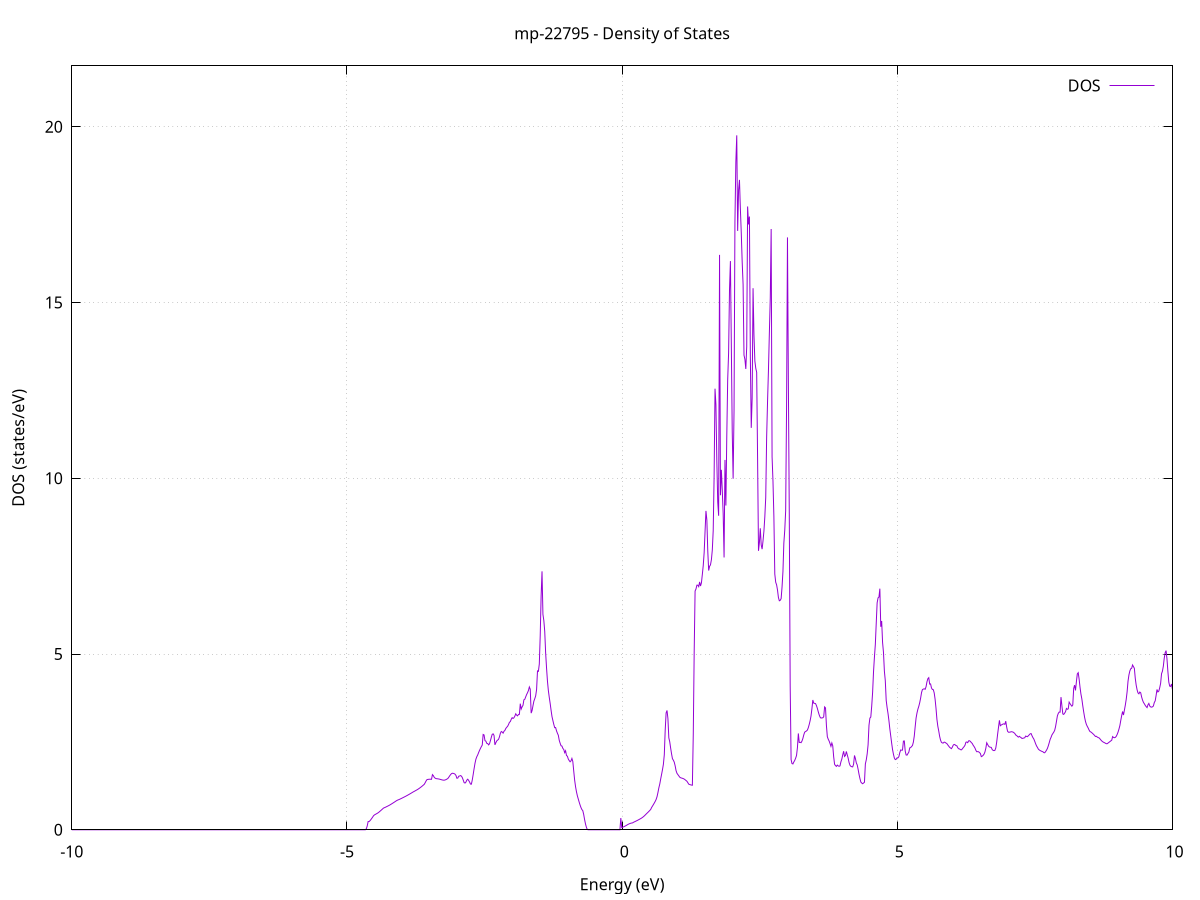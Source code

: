 set title 'mp-22795 - Density of States'
set xlabel 'Energy (eV)'
set ylabel 'DOS (states/eV)'
set grid
set xrange [-10:10]
set yrange [0:21.735]
set xzeroaxis lt -1
set terminal png size 800,600
set output 'mp-22795_dos_gnuplot.png'
plot '-' using 1:2 with lines title 'DOS'
-12.152900 0.000000
-12.136400 0.000000
-12.120000 0.000000
-12.103500 0.000000
-12.087100 0.000000
-12.070600 0.000000
-12.054200 0.000000
-12.037700 0.000000
-12.021200 0.000000
-12.004800 0.000000
-11.988300 0.000000
-11.971900 0.000000
-11.955400 0.000000
-11.939000 0.000000
-11.922500 0.000000
-11.906000 0.000000
-11.889600 0.000000
-11.873100 0.000000
-11.856700 0.000000
-11.840200 0.000000
-11.823800 0.000000
-11.807300 0.000000
-11.790800 0.000000
-11.774400 0.000000
-11.757900 0.000000
-11.741500 0.000000
-11.725000 0.000000
-11.708600 0.000000
-11.692100 0.000000
-11.675600 0.000000
-11.659200 0.000000
-11.642700 0.000000
-11.626300 0.000000
-11.609800 0.000000
-11.593400 0.000000
-11.576900 0.000000
-11.560400 0.000000
-11.544000 0.000000
-11.527500 0.000000
-11.511100 0.000000
-11.494600 0.000000
-11.478200 0.000000
-11.461700 0.000000
-11.445200 0.000000
-11.428800 0.000000
-11.412300 0.000000
-11.395900 0.000000
-11.379400 0.000000
-11.363000 0.000000
-11.346500 0.000000
-11.330000 0.000000
-11.313600 0.000000
-11.297100 0.000000
-11.280700 0.000000
-11.264200 0.000000
-11.247800 0.000000
-11.231300 0.000000
-11.214800 0.000000
-11.198400 0.000000
-11.181900 0.000000
-11.165500 0.000000
-11.149000 0.000000
-11.132600 0.000000
-11.116100 0.000000
-11.099600 0.000000
-11.083200 0.000000
-11.066700 0.000000
-11.050300 0.000000
-11.033800 0.000000
-11.017400 0.000000
-11.000900 0.000000
-10.984400 0.000000
-10.968000 0.000000
-10.951500 0.000000
-10.935100 0.000000
-10.918600 0.000000
-10.902200 0.000000
-10.885700 0.000000
-10.869200 0.000000
-10.852800 0.000000
-10.836300 0.000000
-10.819900 0.000000
-10.803400 0.000000
-10.787000 0.000000
-10.770500 0.000000
-10.754000 0.000000
-10.737600 0.000000
-10.721100 0.000000
-10.704700 0.000000
-10.688200 0.000000
-10.671800 0.000000
-10.655300 4.587400
-10.638800 142.014700
-10.622400 68.392100
-10.605900 81.310200
-10.589500 89.164300
-10.573000 111.615700
-10.556600 194.559700
-10.540100 219.774700
-10.523600 210.551400
-10.507200 83.445200
-10.490700 76.568800
-10.474300 96.991600
-10.457800 104.175400
-10.441400 204.302500
-10.424900 168.347600
-10.408500 193.895300
-10.392000 207.116100
-10.375500 0.000000
-10.359100 0.000000
-10.342600 0.000000
-10.326200 0.000000
-10.309700 0.000000
-10.293300 0.000000
-10.276800 0.000000
-10.260300 0.000000
-10.243900 0.000000
-10.227400 0.000000
-10.211000 0.000000
-10.194500 0.000000
-10.178100 0.000000
-10.161600 0.000000
-10.145100 0.000000
-10.128700 0.000000
-10.112200 0.000000
-10.095800 0.000000
-10.079300 0.000000
-10.062900 0.000000
-10.046400 0.000000
-10.029900 0.000000
-10.013500 0.000000
-9.997000 0.000000
-9.980600 0.000000
-9.964100 0.000000
-9.947700 0.000000
-9.931200 0.000000
-9.914700 0.000000
-9.898300 0.000000
-9.881800 0.000000
-9.865400 0.000000
-9.848900 0.000000
-9.832500 0.000000
-9.816000 0.000000
-9.799500 0.000000
-9.783100 0.000000
-9.766600 0.000000
-9.750200 0.000000
-9.733700 0.000000
-9.717300 0.000000
-9.700800 0.000000
-9.684300 0.000000
-9.667900 0.000000
-9.651400 0.000000
-9.635000 0.000000
-9.618500 0.000000
-9.602100 0.000000
-9.585600 0.000000
-9.569100 0.000000
-9.552700 0.000000
-9.536200 0.000000
-9.519800 0.000000
-9.503300 0.000000
-9.486900 0.000000
-9.470400 0.000000
-9.453900 0.000000
-9.437500 0.000000
-9.421000 0.000000
-9.404600 0.000000
-9.388100 0.000000
-9.371700 0.000000
-9.355200 0.000000
-9.338700 0.000000
-9.322300 0.000000
-9.305800 0.000000
-9.289400 0.000000
-9.272900 0.000000
-9.256500 0.000000
-9.240000 0.000000
-9.223500 0.000000
-9.207100 0.000000
-9.190600 0.000000
-9.174200 0.000000
-9.157700 0.000000
-9.141300 0.000000
-9.124800 0.000000
-9.108300 0.000000
-9.091900 0.000000
-9.075400 0.000000
-9.059000 0.000000
-9.042500 0.000000
-9.026100 0.000000
-9.009600 0.000000
-8.993100 0.000000
-8.976700 0.000000
-8.960200 0.000000
-8.943800 0.000000
-8.927300 0.000000
-8.910900 0.000000
-8.894400 0.000000
-8.877900 0.000000
-8.861500 0.000000
-8.845000 0.000000
-8.828600 0.000000
-8.812100 0.000000
-8.795700 0.000000
-8.779200 0.000000
-8.762700 0.000000
-8.746300 0.000000
-8.729800 0.000000
-8.713400 0.000000
-8.696900 0.000000
-8.680500 0.000000
-8.664000 0.000000
-8.647500 0.000000
-8.631100 0.000000
-8.614600 0.000000
-8.598200 0.000000
-8.581700 0.000000
-8.565300 0.000000
-8.548800 0.000000
-8.532300 0.000000
-8.515900 0.000000
-8.499400 0.000000
-8.483000 0.000000
-8.466500 0.000000
-8.450100 0.000000
-8.433600 0.000000
-8.417100 0.000000
-8.400700 0.000000
-8.384200 0.000000
-8.367800 0.000000
-8.351300 0.000000
-8.334900 0.000000
-8.318400 0.000000
-8.301900 0.000000
-8.285500 0.000000
-8.269000 0.000000
-8.252600 0.000000
-8.236100 0.000000
-8.219700 0.000000
-8.203200 0.000000
-8.186700 0.000000
-8.170300 0.000000
-8.153800 0.000000
-8.137400 0.000000
-8.120900 0.000000
-8.104500 0.000000
-8.088000 0.000000
-8.071500 0.000000
-8.055100 0.000000
-8.038600 0.000000
-8.022200 0.000000
-8.005700 0.000000
-7.989300 0.000000
-7.972800 0.000000
-7.956300 0.000000
-7.939900 0.000000
-7.923400 0.000000
-7.907000 0.000000
-7.890500 0.000000
-7.874100 0.000000
-7.857600 0.000000
-7.841200 0.000000
-7.824700 0.000000
-7.808200 0.000000
-7.791800 0.000000
-7.775300 0.000000
-7.758900 0.000000
-7.742400 0.000000
-7.726000 0.000000
-7.709500 0.000000
-7.693000 0.000000
-7.676600 0.000000
-7.660100 0.000000
-7.643700 0.000000
-7.627200 0.000000
-7.610800 0.000000
-7.594300 0.000000
-7.577800 0.000000
-7.561400 0.000000
-7.544900 0.000000
-7.528500 0.000000
-7.512000 0.000000
-7.495600 0.000000
-7.479100 0.000000
-7.462600 0.000000
-7.446200 0.000000
-7.429700 0.000000
-7.413300 0.000000
-7.396800 0.000000
-7.380400 0.000000
-7.363900 0.000000
-7.347400 0.000000
-7.331000 0.000000
-7.314500 0.000000
-7.298100 0.000000
-7.281600 0.000000
-7.265200 0.000000
-7.248700 0.000000
-7.232200 0.000000
-7.215800 0.000000
-7.199300 0.000000
-7.182900 0.000000
-7.166400 0.000000
-7.150000 0.000000
-7.133500 0.000000
-7.117000 0.000000
-7.100600 0.000000
-7.084100 0.000000
-7.067700 0.000000
-7.051200 0.000000
-7.034800 0.000000
-7.018300 0.000000
-7.001800 0.000000
-6.985400 0.000000
-6.968900 0.000000
-6.952500 0.000000
-6.936000 0.000000
-6.919600 0.000000
-6.903100 0.000000
-6.886600 0.000000
-6.870200 0.000000
-6.853700 0.000000
-6.837300 0.000000
-6.820800 0.000000
-6.804400 0.000000
-6.787900 0.000000
-6.771400 0.000000
-6.755000 0.000000
-6.738500 0.000000
-6.722100 0.000000
-6.705600 0.000000
-6.689200 0.000000
-6.672700 0.000000
-6.656200 0.000000
-6.639800 0.000000
-6.623300 0.000000
-6.606900 0.000000
-6.590400 0.000000
-6.574000 0.000000
-6.557500 0.000000
-6.541000 0.000000
-6.524600 0.000000
-6.508100 0.000000
-6.491700 0.000000
-6.475200 0.000000
-6.458800 0.000000
-6.442300 0.000000
-6.425800 0.000000
-6.409400 0.000000
-6.392900 0.000000
-6.376500 0.000000
-6.360000 0.000000
-6.343600 0.000000
-6.327100 0.000000
-6.310600 0.000000
-6.294200 0.000000
-6.277700 0.000000
-6.261300 0.000000
-6.244800 0.000000
-6.228400 0.000000
-6.211900 0.000000
-6.195400 0.000000
-6.179000 0.000000
-6.162500 0.000000
-6.146100 0.000000
-6.129600 0.000000
-6.113200 0.000000
-6.096700 0.000000
-6.080200 0.000000
-6.063800 0.000000
-6.047300 0.000000
-6.030900 0.000000
-6.014400 0.000000
-5.998000 0.000000
-5.981500 0.000000
-5.965000 0.000000
-5.948600 0.000000
-5.932100 0.000000
-5.915700 0.000000
-5.899200 0.000000
-5.882800 0.000000
-5.866300 0.000000
-5.849800 0.000000
-5.833400 0.000000
-5.816900 0.000000
-5.800500 0.000000
-5.784000 0.000000
-5.767600 0.000000
-5.751100 0.000000
-5.734600 0.000000
-5.718200 0.000000
-5.701700 0.000000
-5.685300 0.000000
-5.668800 0.000000
-5.652400 0.000000
-5.635900 0.000000
-5.619400 0.000000
-5.603000 0.000000
-5.586500 0.000000
-5.570100 0.000000
-5.553600 0.000000
-5.537200 0.000000
-5.520700 0.000000
-5.504200 0.000000
-5.487800 0.000000
-5.471300 0.000000
-5.454900 0.000000
-5.438400 0.000000
-5.422000 0.000000
-5.405500 0.000000
-5.389000 0.000000
-5.372600 0.000000
-5.356100 0.000000
-5.339700 0.000000
-5.323200 0.000000
-5.306800 0.000000
-5.290300 0.000000
-5.273800 0.000000
-5.257400 0.000000
-5.240900 0.000000
-5.224500 0.000000
-5.208000 0.000000
-5.191600 0.000000
-5.175100 0.000000
-5.158700 0.000000
-5.142200 0.000000
-5.125700 0.000000
-5.109300 0.000000
-5.092800 0.000000
-5.076400 0.000000
-5.059900 0.000000
-5.043500 0.000000
-5.027000 0.000000
-5.010500 0.000000
-4.994100 0.000000
-4.977600 0.000000
-4.961200 0.000000
-4.944700 0.000000
-4.928300 0.000000
-4.911800 0.000000
-4.895300 0.000000
-4.878900 0.000000
-4.862400 0.000000
-4.846000 0.000000
-4.829500 0.000000
-4.813100 0.000000
-4.796600 0.000000
-4.780100 0.000000
-4.763700 0.000000
-4.747200 0.000000
-4.730800 0.000000
-4.714300 0.000000
-4.697900 0.000000
-4.681400 0.000000
-4.664900 0.000100
-4.648500 0.028400
-4.632000 0.108300
-4.615600 0.233100
-4.599100 0.233100
-4.582700 0.256600
-4.566200 0.288300
-4.549700 0.323500
-4.533300 0.360700
-4.516800 0.400000
-4.500400 0.422800
-4.483900 0.438100
-4.467500 0.452200
-4.451000 0.467200
-4.434500 0.483300
-4.418100 0.502600
-4.401600 0.524900
-4.385200 0.547600
-4.368700 0.570700
-4.352300 0.594000
-4.335800 0.617700
-4.319300 0.628400
-4.302900 0.639900
-4.286400 0.652500
-4.270000 0.665300
-4.253500 0.678300
-4.237100 0.691800
-4.220600 0.706000
-4.204100 0.721700
-4.187700 0.737800
-4.171200 0.754100
-4.154800 0.770500
-4.138300 0.787200
-4.121900 0.804400
-4.105400 0.821700
-4.088900 0.837100
-4.072500 0.849100
-4.056000 0.858600
-4.039600 0.870200
-4.023100 0.882600
-4.006700 0.895300
-3.990200 0.908200
-3.973700 0.921200
-3.957300 0.934200
-3.940800 0.947300
-3.924400 0.961000
-3.907900 0.975000
-3.891500 0.989300
-3.875000 1.004000
-3.858500 1.018900
-3.842100 1.034100
-3.825600 1.049400
-3.809200 1.065000
-3.792700 1.080500
-3.776300 1.094100
-3.759800 1.108400
-3.743300 1.123300
-3.726900 1.137400
-3.710400 1.153200
-3.694000 1.170700
-3.677500 1.188900
-3.661100 1.208200
-3.644600 1.228500
-3.628100 1.249900
-3.611700 1.271900
-3.595200 1.294200
-3.578800 1.339500
-3.562300 1.389700
-3.545900 1.427300
-3.529400 1.433200
-3.512900 1.436900
-3.496500 1.438700
-3.480000 1.438600
-3.463600 1.436600
-3.447100 1.568700
-3.430700 1.540600
-3.414200 1.492200
-3.397700 1.468900
-3.381300 1.455900
-3.364800 1.452300
-3.348400 1.449300
-3.331900 1.444700
-3.315500 1.438700
-3.299000 1.431300
-3.282500 1.423400
-3.266100 1.416900
-3.249600 1.411900
-3.233200 1.411100
-3.216700 1.417500
-3.200300 1.427800
-3.183800 1.442500
-3.167300 1.458500
-3.150900 1.492700
-3.134400 1.532600
-3.118000 1.567400
-3.101500 1.596100
-3.085100 1.608400
-3.068600 1.605000
-3.052100 1.596700
-3.035700 1.580900
-3.019200 1.544300
-3.002800 1.466800
-2.986300 1.471400
-2.969900 1.523500
-2.953400 1.529600
-2.936900 1.542100
-2.920500 1.527000
-2.904000 1.484100
-2.887600 1.414300
-2.871100 1.341500
-2.854700 1.329500
-2.838200 1.357900
-2.821700 1.414000
-2.805300 1.439100
-2.788800 1.403600
-2.772400 1.359100
-2.755900 1.301400
-2.739500 1.297500
-2.723000 1.418100
-2.706500 1.574800
-2.690100 1.737800
-2.673600 1.891600
-2.657200 2.009300
-2.640700 2.079000
-2.624300 2.130600
-2.607800 2.197400
-2.591400 2.258700
-2.574900 2.314600
-2.558400 2.365300
-2.542000 2.410700
-2.525500 2.712500
-2.509100 2.698700
-2.492600 2.536200
-2.476200 2.521900
-2.459700 2.458800
-2.443200 2.454500
-2.426800 2.415300
-2.410300 2.444900
-2.393900 2.533700
-2.377400 2.629600
-2.361000 2.715400
-2.344500 2.729700
-2.328000 2.686200
-2.311600 2.416200
-2.295100 2.476200
-2.278700 2.528100
-2.262200 2.551600
-2.245800 2.573300
-2.229300 2.644700
-2.212800 2.744300
-2.196400 2.796100
-2.179900 2.781700
-2.163500 2.749800
-2.147000 2.802900
-2.130600 2.827400
-2.114100 2.882300
-2.097600 2.916000
-2.081200 2.943700
-2.064700 2.993500
-2.048300 3.056900
-2.031800 3.078500
-2.015400 3.142300
-1.998900 3.189400
-1.982400 3.168000
-1.966000 3.186900
-1.949500 3.234300
-1.933100 3.300000
-1.916600 3.260800
-1.900200 3.241700
-1.883700 3.281900
-1.867200 3.283600
-1.850800 3.587900
-1.834300 3.435800
-1.817900 3.497800
-1.801400 3.542100
-1.785000 3.698200
-1.768500 3.714400
-1.752000 3.783200
-1.735600 3.847900
-1.719100 3.900000
-1.702700 3.962800
-1.686200 4.063300
-1.669800 4.000100
-1.653300 3.318900
-1.636800 3.390600
-1.620400 3.527800
-1.603900 3.659500
-1.587500 3.729600
-1.571000 3.811500
-1.554600 3.991600
-1.538100 4.519900
-1.521600 4.507800
-1.505200 4.717100
-1.488700 5.514300
-1.472300 6.642300
-1.455800 7.353800
-1.439400 6.130900
-1.422900 5.951900
-1.406400 5.639300
-1.390000 5.029800
-1.373500 4.600200
-1.357100 4.229000
-1.340600 3.960700
-1.324200 3.767700
-1.307700 3.592500
-1.291200 3.400300
-1.274800 3.221900
-1.258300 3.107300
-1.241900 2.998400
-1.225400 2.905600
-1.209000 2.909100
-1.192500 2.814700
-1.176000 2.746500
-1.159600 2.688500
-1.143100 2.546600
-1.126700 2.462100
-1.110200 2.391200
-1.093800 2.381600
-1.077300 2.315600
-1.060800 2.284100
-1.044400 2.194600
-1.027900 2.247700
-1.011500 2.113200
-0.995000 2.093000
-0.978600 2.012900
-0.962100 1.969300
-0.945600 1.934300
-0.929200 1.961700
-0.912700 2.029500
-0.896300 1.942100
-0.879800 1.674300
-0.863400 1.417200
-0.846900 1.229200
-0.830400 1.084300
-0.814000 0.968600
-0.797500 0.877900
-0.781100 0.787800
-0.764600 0.704900
-0.748200 0.632800
-0.731700 0.576000
-0.715200 0.544300
-0.698800 0.436300
-0.682300 0.290300
-0.665900 0.165300
-0.649400 0.070300
-0.633000 0.006600
-0.616500 0.000000
-0.600000 0.000000
-0.583600 0.000000
-0.567100 0.000000
-0.550700 0.000000
-0.534200 0.000000
-0.517800 0.000000
-0.501300 0.000000
-0.484800 0.000000
-0.468400 0.000000
-0.451900 0.000000
-0.435500 0.000000
-0.419000 0.000000
-0.402600 0.000000
-0.386100 0.000000
-0.369600 0.000000
-0.353200 0.000000
-0.336700 0.000000
-0.320300 0.000000
-0.303800 0.000000
-0.287400 0.000000
-0.270900 0.000000
-0.254400 0.000000
-0.238000 0.000000
-0.221500 0.000000
-0.205100 0.000000
-0.188600 0.000000
-0.172200 0.000000
-0.155700 0.000000
-0.139200 0.000000
-0.122800 0.000000
-0.106300 0.000000
-0.089900 0.000000
-0.073400 0.000000
-0.057000 0.000000
-0.040500 0.000000
-0.024000 0.333200
-0.007600 0.061300
0.008900 0.071400
0.025300 0.082700
0.041800 0.095000
0.058200 0.108400
0.074700 0.122900
0.091100 0.138500
0.107600 0.153700
0.124100 0.166600
0.140500 0.177400
0.157000 0.185900
0.173400 0.192100
0.189900 0.196200
0.206300 0.213300
0.222800 0.225200
0.239300 0.237500
0.255700 0.250200
0.272200 0.263200
0.288600 0.276600
0.305100 0.290300
0.321500 0.304400
0.338000 0.318800
0.354500 0.334800
0.370900 0.352800
0.387400 0.373400
0.403800 0.396000
0.420300 0.421700
0.436700 0.448000
0.453200 0.473300
0.469700 0.498100
0.486100 0.524000
0.502600 0.550900
0.519000 0.578700
0.535500 0.634100
0.551900 0.675500
0.568400 0.718400
0.584900 0.762900
0.601300 0.809300
0.617800 0.864700
0.634200 0.943300
0.650700 1.061700
0.667100 1.194100
0.683600 1.301200
0.700100 1.443500
0.716500 1.574900
0.733000 1.710400
0.749400 1.862400
0.765900 2.135000
0.782300 2.830700
0.798800 3.324100
0.815300 3.395200
0.831700 3.166700
0.848200 2.614100
0.864600 2.505500
0.881100 2.325800
0.897500 2.163600
0.914000 2.022000
0.930500 1.979100
0.946900 1.923700
0.963400 1.817500
0.979800 1.680900
0.996300 1.606600
1.012700 1.570500
1.029200 1.535100
1.045700 1.498100
1.062100 1.480600
1.078600 1.472400
1.095000 1.464300
1.111500 1.455400
1.127900 1.441800
1.144400 1.422900
1.160900 1.401300
1.177300 1.380000
1.193800 1.339400
1.210200 1.297600
1.226700 1.287800
1.243100 1.279400
1.259600 1.271900
1.276100 1.267400
1.292500 2.721400
1.309000 5.054900
1.325400 6.792400
1.341900 6.852600
1.358300 6.959700
1.374800 6.959900
1.391300 6.918000
1.407700 7.052500
1.424200 6.935500
1.440600 7.026200
1.457100 7.265200
1.473500 7.515600
1.490000 7.881000
1.506500 8.488600
1.522900 9.073300
1.539400 8.810200
1.555800 7.932600
1.572300 7.376200
1.588700 7.494500
1.605200 7.538200
1.621700 7.682500
1.638100 7.956900
1.654600 8.507700
1.671000 10.044300
1.687500 12.550700
1.703900 12.092800
1.720400 10.491800
1.736900 9.325200
1.753300 8.934700
1.769800 16.357300
1.786200 9.518600
1.802700 10.241600
1.819100 9.678200
1.835600 9.002900
1.852100 7.748900
1.868500 10.523000
1.885000 9.225500
1.901400 11.208200
1.917900 12.812500
1.934300 13.564900
1.950800 15.360800
1.967300 16.181000
1.983700 13.822600
2.000200 11.339300
2.016600 9.989000
2.033100 11.923600
2.049500 17.290700
2.066000 18.997700
2.082500 19.759300
2.098900 17.039200
2.115400 18.204600
2.131800 18.490500
2.148300 17.665500
2.164700 16.977900
2.181200 16.155200
2.197700 15.515200
2.214100 13.505300
2.230600 13.384300
2.247000 13.111400
2.263500 13.745300
2.279900 17.734200
2.296400 17.223400
2.312900 17.447500
2.329300 13.466000
2.345800 11.435200
2.362200 12.279100
2.378700 15.409500
2.395100 14.084000
2.411600 13.336700
2.428100 13.131600
2.444500 13.014800
2.461000 10.573100
2.477400 7.937000
2.493900 8.172400
2.510300 8.577300
2.526800 8.105000
2.543300 7.984500
2.559700 8.221300
2.576200 8.499300
2.592600 8.906800
2.609100 9.456600
2.625500 11.171400
2.642000 12.184000
2.658500 13.078400
2.674900 14.126600
2.691400 15.123700
2.707800 17.093700
2.724300 10.613400
2.740700 9.915800
2.757200 8.904500
2.773600 7.276700
2.790100 7.043800
2.806600 6.968600
2.823000 6.821300
2.839500 6.609000
2.855900 6.515700
2.872400 6.528200
2.888800 6.577600
2.905300 6.904400
2.921800 7.346200
2.938200 8.156900
2.954700 8.523500
2.971100 9.074000
2.987600 12.023400
3.004000 16.855400
3.020500 12.697600
3.037000 8.968400
3.053400 4.098500
3.069900 1.997900
3.086300 1.884000
3.102800 1.872700
3.119200 1.928000
3.135700 1.973300
3.152200 2.036000
3.168600 2.114200
3.185100 2.341100
3.201500 2.740500
3.218000 2.483300
3.234400 2.489100
3.250900 2.477900
3.267400 2.523500
3.283800 2.597300
3.300300 2.699100
3.316700 2.777200
3.333200 2.795500
3.349600 2.811500
3.366100 2.837500
3.382600 2.904500
3.399000 2.995500
3.415500 3.102200
3.431900 3.238300
3.448400 3.447900
3.464800 3.692400
3.481300 3.602200
3.497800 3.597000
3.514200 3.589400
3.530700 3.533100
3.547100 3.454000
3.563600 3.356000
3.580000 3.270100
3.596500 3.204300
3.613000 3.177300
3.629400 3.184300
3.645900 3.185300
3.662300 3.213700
3.678800 3.495500
3.695200 3.466800
3.711700 2.967700
3.728200 2.648400
3.744600 2.577600
3.761100 2.523900
3.777500 2.452100
3.794000 2.374300
3.810400 2.470000
3.826900 2.387700
3.843400 2.077900
3.859800 1.863800
3.876300 1.825900
3.892700 1.803600
3.909200 1.839900
3.925600 1.817500
3.942100 1.806700
3.958600 1.818400
3.975000 1.933100
3.991500 2.010500
4.007900 2.129300
4.024400 2.235200
4.040800 2.086400
4.057300 2.113000
4.073800 2.228800
4.090200 2.131000
4.106700 2.037600
4.123100 1.912900
4.139600 1.835900
4.156000 1.805000
4.172500 1.794200
4.189000 1.789000
4.205400 1.865800
4.221900 2.114400
4.238300 2.027500
4.254800 1.904200
4.271200 1.845200
4.287700 1.720000
4.304200 1.578000
4.320600 1.458700
4.337100 1.358500
4.353500 1.329100
4.370000 1.310100
4.386400 1.330200
4.402900 1.351900
4.419400 1.874600
4.435800 1.989200
4.452300 2.159800
4.468700 2.415600
4.485200 2.972800
4.501600 3.177600
4.518100 3.208400
4.534600 3.518300
4.551000 3.909500
4.567500 4.492400
4.583900 4.910000
4.600400 5.269500
4.616800 5.874100
4.633300 6.457100
4.649800 6.597500
4.666200 6.621600
4.682700 6.860300
4.699100 5.776400
4.715600 5.940400
4.732000 5.330400
4.748500 5.045700
4.765000 4.510800
4.781400 4.244800
4.797900 3.682200
4.814300 3.477100
4.830800 3.310900
4.847200 3.109100
4.863700 2.872800
4.880200 2.672500
4.896600 2.471200
4.913100 2.283400
4.929500 2.150000
4.946000 2.041700
4.962400 1.996800
4.978900 2.006600
4.995400 2.046100
5.011800 2.046200
5.028300 2.081500
5.044700 2.193900
5.061200 2.271100
5.077600 2.263800
5.094100 2.267300
5.110600 2.522400
5.127000 2.526800
5.143500 2.236600
5.159900 2.128600
5.176400 2.123600
5.192800 2.168300
5.209300 2.210100
5.225800 2.329900
5.242200 2.338200
5.258700 2.368700
5.275100 2.397600
5.291600 2.493100
5.308000 2.665900
5.324500 2.933300
5.340900 3.178200
5.357400 3.323800
5.373900 3.431500
5.390300 3.514100
5.406800 3.614600
5.423200 3.743400
5.439700 3.901500
5.456100 3.989400
5.472600 4.002700
5.489100 4.011200
5.505500 3.997200
5.522000 4.069700
5.538400 4.209200
5.554900 4.298900
5.571300 4.327600
5.587800 4.144600
5.604300 4.150100
5.620700 4.034600
5.637200 3.991700
5.653600 3.986800
5.670100 3.894600
5.686500 3.712800
5.703000 3.454100
5.719500 3.141900
5.735900 2.945900
5.752400 2.811800
5.768800 2.659100
5.785300 2.550300
5.801700 2.488100
5.818200 2.469800
5.834700 2.467900
5.851100 2.494100
5.867600 2.486600
5.884000 2.467500
5.900500 2.451600
5.916900 2.414500
5.933400 2.380600
5.949900 2.347300
5.966300 2.326900
5.982800 2.308400
5.999200 2.349400
6.015700 2.407700
6.032100 2.428400
6.048600 2.419300
6.065100 2.395900
6.081500 2.389800
6.098000 2.334700
6.114400 2.305300
6.130900 2.299700
6.147300 2.279200
6.163800 2.273300
6.180300 2.299300
6.196700 2.335300
6.213200 2.365200
6.229600 2.405200
6.246100 2.489900
6.262500 2.498200
6.279000 2.478300
6.295500 2.530000
6.311900 2.533100
6.328400 2.512900
6.344800 2.481500
6.361300 2.456000
6.377700 2.406400
6.394200 2.369500
6.410700 2.326000
6.427100 2.261700
6.443600 2.220800
6.460000 2.224200
6.476500 2.219000
6.492900 2.199000
6.509400 2.169100
6.525900 2.081500
6.542300 2.094100
6.558800 2.117000
6.575200 2.150700
6.591700 2.212200
6.608100 2.318200
6.624600 2.476200
6.641100 2.427400
6.657500 2.380500
6.674000 2.356100
6.690400 2.348700
6.706900 2.343100
6.723300 2.284800
6.739800 2.259000
6.756300 2.251800
6.772700 2.259400
6.789200 2.327400
6.805600 2.493300
6.822100 2.715700
6.838500 2.915400
6.855000 3.114000
6.871500 2.960000
6.887900 2.981100
6.904400 2.993700
6.920800 3.009100
6.937300 3.013800
6.953700 3.001000
6.970200 3.090400
6.986700 2.924100
7.003100 2.804000
7.019600 2.775100
7.036000 2.776300
7.052500 2.780300
7.068900 2.790700
7.085400 2.787100
7.101900 2.780400
7.118300 2.762100
7.134800 2.740400
7.151200 2.696200
7.167700 2.684800
7.184100 2.653200
7.200600 2.636600
7.217100 2.658900
7.233500 2.637800
7.250000 2.620900
7.266400 2.597500
7.282900 2.604500
7.299300 2.610600
7.315800 2.619300
7.332300 2.666400
7.348700 2.655700
7.365200 2.649500
7.381600 2.677200
7.398100 2.703100
7.414500 2.731100
7.431000 2.736700
7.447500 2.674700
7.463900 2.622500
7.480400 2.581600
7.496800 2.516700
7.513300 2.445700
7.529700 2.385900
7.546200 2.343000
7.562700 2.294600
7.579100 2.271100
7.595600 2.254500
7.612000 2.241700
7.628500 2.229000
7.644900 2.220400
7.661400 2.196500
7.677900 2.190800
7.694300 2.223500
7.710800 2.265400
7.727200 2.314600
7.743700 2.389700
7.760100 2.476500
7.776600 2.570200
7.793100 2.629800
7.809500 2.698000
7.826000 2.738800
7.842400 2.777400
7.858900 2.828000
7.875300 2.935100
7.891800 3.085000
7.908300 3.240100
7.924700 3.311400
7.941200 3.349200
7.957600 3.346800
7.974100 3.774500
7.990500 3.527500
8.007000 3.295800
8.023400 3.282500
8.039900 3.318600
8.056400 3.360100
8.072800 3.451900
8.089300 3.428100
8.105700 3.440300
8.122200 3.631400
8.138600 3.587500
8.155100 3.549900
8.171600 3.516300
8.188000 3.551500
8.204500 4.020700
8.220900 4.115400
8.237400 3.965100
8.253800 4.210500
8.270300 4.434500
8.286800 4.469200
8.303200 4.289600
8.319700 4.055300
8.336100 3.862600
8.352600 3.725300
8.369000 3.535000
8.385500 3.363300
8.402000 3.206200
8.418400 3.085700
8.434900 2.998900
8.451300 2.942800
8.467800 2.895700
8.484200 2.838400
8.500700 2.794600
8.517200 2.782500
8.533600 2.761500
8.550100 2.738000
8.566500 2.713200
8.583000 2.686300
8.599400 2.655400
8.615900 2.660300
8.632400 2.638500
8.648800 2.623300
8.665300 2.615200
8.681700 2.587600
8.698200 2.555200
8.714600 2.527600
8.731100 2.505900
8.747600 2.489700
8.764000 2.478400
8.780500 2.462900
8.796900 2.449400
8.813400 2.449300
8.829800 2.468900
8.846300 2.488800
8.862800 2.508900
8.879200 2.529000
8.895700 2.548400
8.912100 2.651700
8.928600 2.626600
8.945000 2.619400
8.961500 2.628800
8.978000 2.658700
8.994400 2.711500
9.010900 2.779800
9.027300 2.865200
9.043800 2.965200
9.060200 3.111700
9.076700 3.249800
9.093200 3.365800
9.109600 3.264400
9.126100 3.402900
9.142500 3.544000
9.159000 3.710800
9.175400 3.927100
9.191900 4.227100
9.208400 4.405200
9.224800 4.517400
9.241300 4.581800
9.257700 4.594000
9.274200 4.688800
9.290600 4.641600
9.307100 4.593800
9.323600 4.307700
9.340000 4.116700
9.356500 3.984200
9.372900 3.894300
9.389400 3.868800
9.405800 3.918900
9.422300 3.898500
9.438800 3.779100
9.455200 3.691800
9.471700 3.625700
9.488100 3.586100
9.504600 3.540500
9.521000 3.505500
9.537500 3.476500
9.554000 3.555100
9.570400 3.595200
9.586900 3.520300
9.603300 3.495800
9.619800 3.489000
9.636200 3.497500
9.652700 3.521200
9.669200 3.619800
9.685600 3.667900
9.702100 3.821600
9.718500 3.991600
9.735000 3.922000
9.751400 3.946300
9.767900 4.042500
9.784400 4.167600
9.800800 4.439600
9.817300 4.512600
9.833700 4.656900
9.850200 4.885700
9.866600 5.037200
9.883100 5.097200
9.899600 4.864200
9.916000 4.509200
9.932500 4.203900
9.948900 4.087500
9.965400 4.078800
9.981800 4.147300
9.998300 3.998200
10.014800 4.101100
10.031200 4.206200
10.047700 4.337900
10.064100 4.460700
10.080600 4.608300
10.097000 4.882500
10.113500 5.424900
10.130000 5.284000
10.146400 5.148600
10.162900 4.886700
10.179300 4.868500
10.195800 5.415000
10.212200 4.369100
10.228700 4.262200
10.245200 4.506200
10.261600 4.757600
10.278100 4.900700
10.294500 5.351500
10.311000 5.576000
10.327400 5.746600
10.343900 5.947200
10.360400 6.213800
10.376800 6.522700
10.393300 6.929700
10.409700 7.456200
10.426200 6.913100
10.442600 6.221300
10.459100 5.511200
10.475600 5.085400
10.492000 4.810200
10.508500 4.761600
10.524900 5.050800
10.541400 5.196400
10.557800 5.482000
10.574300 6.226700
10.590800 6.531700
10.607200 6.187600
10.623700 6.062800
10.640100 5.838300
10.656600 5.616900
10.673000 5.547100
10.689500 5.501800
10.705900 5.290400
10.722400 5.087200
10.738900 5.002600
10.755300 4.865800
10.771800 4.702800
10.788200 4.665800
10.804700 4.616700
10.821100 4.626300
10.837600 4.562300
10.854100 4.605100
10.870500 4.690600
10.887000 4.514300
10.903400 4.124600
10.919900 3.937800
10.936300 3.794500
10.952800 3.698000
10.969300 3.631000
10.985700 3.613200
11.002200 3.722400
11.018600 3.722300
11.035100 3.688900
11.051500 3.573700
11.068000 3.366300
11.084500 3.275900
11.100900 3.213300
11.117400 3.724800
11.133800 3.224600
11.150300 3.171100
11.166700 3.176600
11.183200 3.146000
11.199700 3.352600
11.216100 3.162900
11.232600 3.018700
11.249000 2.925000
11.265500 2.938400
11.281900 3.180000
11.298400 3.269700
11.314900 2.988500
11.331300 2.843200
11.347800 2.608800
11.364200 2.403000
11.380700 2.229700
11.397100 2.065000
11.413600 1.886200
11.430100 1.749500
11.446500 1.702900
11.463000 1.407200
11.479400 1.279400
11.495900 1.226800
11.512300 1.190300
11.528800 1.156200
11.545300 1.135200
11.561700 1.127900
11.578200 1.121700
11.594600 1.116300
11.611100 1.105800
11.627500 1.074700
11.644000 1.069700
11.660500 1.083600
11.676900 1.103100
11.693400 1.114000
11.709800 1.128400
11.726300 1.153900
11.742700 1.190400
11.759200 1.239500
11.775700 1.044400
11.792100 1.038200
11.808600 1.031600
11.825000 1.024100
11.841500 1.015800
11.857900 1.015700
11.874400 1.019400
11.890900 1.024100
11.907300 1.030000
11.923800 1.037100
11.940200 1.047100
11.956700 1.065400
11.973100 1.242300
11.989600 1.124100
12.006100 1.148800
12.022500 1.166800
12.039000 1.171600
12.055400 1.134400
12.071900 1.116300
12.088300 1.118200
12.104800 1.117200
12.121300 1.115400
12.137700 1.219500
12.154200 1.222500
12.170600 1.244700
12.187100 1.233700
12.203500 1.217100
12.220000 1.199200
12.236500 1.197400
12.252900 1.204100
12.269400 1.266300
12.285800 1.278600
12.302300 1.289400
12.318700 1.311400
12.335200 1.334600
12.351700 1.375800
12.368100 1.434500
12.384600 1.445800
12.401000 1.463900
12.417500 1.474600
12.433900 1.471900
12.450400 1.471100
12.466900 1.475100
12.483300 1.487400
12.499800 1.505800
12.516200 1.527700
12.532700 1.551600
12.549100 1.571700
12.565600 1.590400
12.582100 1.606300
12.598500 1.631400
12.615000 1.666000
12.631400 1.714100
12.647900 1.768900
12.664300 1.809300
12.680800 1.853300
12.697300 1.915200
12.713700 2.012000
12.730200 2.056600
12.746600 2.084900
12.763100 2.117900
12.779500 2.147600
12.796000 2.289300
12.812500 2.376100
12.828900 2.467200
12.845400 2.514300
12.861800 2.646200
12.878300 2.749200
12.894700 2.841400
12.911200 2.922000
12.927700 2.991100
12.944100 3.055900
12.960600 3.117200
12.977000 3.153600
12.993500 3.117000
13.009900 3.110500
13.026400 3.110100
13.042900 3.117100
13.059300 3.122000
13.075800 3.120400
13.092200 3.121500
13.108700 3.117800
13.125100 3.123000
13.141600 3.170500
13.158100 3.268700
13.174500 3.352100
13.191000 3.526900
13.207400 3.666800
13.223900 3.924800
13.240300 4.146600
13.256800 4.397700
13.273200 4.592000
13.289700 4.750400
13.306200 4.348000
13.322600 3.954400
13.339100 3.804900
13.355500 3.827100
13.372000 3.905100
13.388400 3.961500
13.404900 4.022300
13.421400 4.074000
13.437800 4.145800
13.454300 4.206200
13.470700 4.159700
13.487200 3.972000
13.503600 3.929900
13.520100 3.938100
13.536600 4.074800
13.553000 4.557100
13.569500 4.835000
13.585900 4.382100
13.602400 4.247900
13.618800 4.259800
13.635300 4.316700
13.651800 4.360100
13.668200 4.390100
13.684700 4.355600
13.701100 4.157700
13.717600 3.976800
13.734000 3.774700
13.750500 3.594700
13.767000 3.344600
13.783400 3.247800
13.799900 3.122800
13.816300 3.118100
13.832800 3.245100
13.849200 3.154000
13.865700 3.059200
13.882200 3.056500
13.898600 2.965700
13.915100 2.966400
13.931500 2.963500
13.948000 2.963800
13.964400 3.058500
13.980900 3.344600
13.997400 3.250800
14.013800 3.109600
14.030300 3.169000
14.046700 3.153000
14.063200 3.185900
14.079600 3.225300
14.096100 3.277700
14.112600 3.328200
14.129000 3.365700
14.145500 3.407100
14.161900 3.428800
14.178400 3.475600
14.194800 3.615100
14.211300 3.509900
14.227800 3.574400
14.244200 3.439200
14.260700 3.333700
14.277100 3.268400
14.293600 3.249800
14.310000 3.256800
14.326500 3.275200
14.343000 3.276500
14.359400 3.264200
14.375900 3.269300
14.392300 3.258500
14.408800 3.227900
14.425200 3.225700
14.441700 3.233500
14.458200 3.226700
14.474600 3.203200
14.491100 3.184300
14.507500 3.178400
14.524000 3.181000
14.540400 3.157500
14.556900 3.115400
14.573400 3.084000
14.589800 3.058800
14.606300 3.049300
14.622700 3.054700
14.639200 3.082000
14.655600 3.115000
14.672100 3.134700
14.688600 3.074800
14.705000 3.046000
14.721500 3.030900
14.737900 3.060400
14.754400 3.120400
14.770800 3.231700
14.787300 3.367600
14.803800 3.974900
14.820200 4.265700
14.836700 3.922700
14.853100 3.914500
14.869600 3.972700
14.886000 4.072700
14.902500 4.136600
14.919000 4.051100
14.935400 3.857300
14.951900 3.834300
14.968300 3.772600
14.984800 3.891100
15.001200 3.817100
15.017700 3.769000
15.034200 3.716400
15.050600 3.649600
15.067100 3.625500
15.083500 3.583000
15.100000 3.551100
15.116400 3.535500
15.132900 3.574000
15.149400 3.693000
15.165800 3.808500
15.182300 3.958500
15.198700 4.142900
15.215200 4.358500
15.231600 4.682400
15.248100 4.994800
15.264600 5.404100
15.281000 5.581500
15.297500 5.641500
15.313900 5.073700
15.330400 4.540600
15.346800 4.436200
15.363300 4.330700
15.379800 4.283900
15.396200 4.534800
15.412700 3.952900
15.429100 3.784700
15.445600 3.679300
15.462000 3.660100
15.478500 3.705500
15.495000 3.744400
15.511400 3.793500
15.527900 3.857600
15.544300 3.900800
15.560800 3.868500
15.577200 3.793600
15.593700 3.749800
15.610200 3.764700
15.626600 3.757400
15.643100 3.771100
15.659500 3.796300
15.676000 3.885300
15.692400 3.856500
15.708900 3.878400
15.725400 4.033900
15.741800 4.035500
15.758300 4.057400
15.774700 4.177300
15.791200 4.302700
15.807600 4.401200
15.824100 4.475800
15.840600 4.487200
15.857000 4.500600
15.873500 4.552700
15.889900 4.588500
15.906400 4.634700
15.922800 4.699900
15.939300 4.729700
15.955700 4.688900
15.972200 4.613800
15.988700 4.565800
16.005100 4.554200
16.021600 4.632900
16.038000 4.650600
16.054500 4.600100
16.070900 4.675300
16.087400 4.730000
16.103900 4.909400
16.120300 4.824400
16.136800 4.771900
16.153200 4.607700
16.169700 4.630400
16.186100 4.669400
16.202600 4.954400
16.219100 4.736800
16.235500 4.835200
16.252000 4.773400
16.268400 4.771900
16.284900 4.717000
16.301300 4.574300
16.317800 4.336600
16.334300 4.253600
16.350700 4.202500
16.367200 4.159100
16.383600 4.115800
16.400100 4.086300
16.416500 4.067700
16.433000 4.050900
16.449500 4.031600
16.465900 4.011100
16.482400 4.027300
16.498800 4.078500
16.515300 4.139600
16.531700 4.415500
16.548200 4.559600
16.564700 4.328300
16.581100 4.348800
16.597600 4.410100
16.614000 4.470500
16.630500 4.501000
16.646900 4.461200
16.663400 4.282800
16.679900 4.403200
16.696300 4.232700
16.712800 4.103800
16.729200 4.068400
16.745700 4.066800
16.762100 4.064800
16.778600 4.070200
16.795100 4.013400
16.811500 3.993200
16.828000 4.021400
16.844400 4.083600
16.860900 4.317600
16.877300 4.452100
16.893800 4.468600
16.910300 4.275700
16.926700 4.083700
16.943200 4.034900
16.959600 3.995700
16.976100 3.947700
16.992500 3.918600
17.009000 3.821000
17.025500 3.779400
17.041900 3.783900
17.058400 3.779500
17.074800 3.766400
17.091300 3.743800
17.107700 3.770000
17.124200 3.699300
17.140700 3.645300
17.157100 3.604900
17.173600 3.613000
17.190000 3.629300
17.206500 3.643000
17.222900 3.682100
17.239400 3.750400
17.255900 3.899600
17.272300 4.690000
17.288800 4.379700
17.305200 4.173200
17.321700 4.023200
17.338100 4.021100
17.354600 3.992900
17.371100 3.985200
17.387500 4.019900
17.404000 3.886900
17.420400 3.948800
17.436900 4.005100
17.453300 4.052100
17.469800 4.037400
17.486300 3.967300
17.502700 4.042600
17.519200 4.160900
17.535600 4.059800
17.552100 3.981700
17.568500 3.981600
17.585000 4.362900
17.601500 4.337400
17.617900 4.101500
17.634400 4.041300
17.650800 4.022900
17.667300 4.031500
17.683700 4.020300
17.700200 4.053100
17.716700 4.009500
17.733100 3.961800
17.749600 3.952400
17.766000 4.107100
17.782500 4.215800
17.798900 3.962300
17.815400 3.896700
17.831900 3.828100
17.848300 3.791400
17.864800 3.776200
17.881200 3.781500
17.897700 3.808400
17.914100 3.844400
17.930600 3.758300
17.947100 3.674400
17.963500 3.687400
17.980000 3.844200
17.996400 3.932400
18.012900 3.937700
18.029300 3.976600
18.045800 4.084000
18.062300 4.216100
18.078700 4.326100
18.095200 4.327300
18.111600 4.388000
18.128100 4.429200
18.144500 4.435100
18.161000 4.492600
18.177500 3.801200
18.193900 3.629900
18.210400 3.440500
18.226800 3.281200
18.243300 3.090800
18.259700 2.913000
18.276200 2.761500
18.292700 2.634700
18.309100 2.555400
18.325600 2.521600
18.342000 2.521900
18.358500 2.523100
18.374900 2.520900
18.391400 2.518400
18.407900 2.669100
18.424300 2.636800
18.440800 2.623500
18.457200 2.633100
18.473700 2.636300
18.490100 2.637200
18.506600 2.525600
18.523000 2.420000
18.539500 2.337100
18.556000 2.187800
18.572400 2.082500
18.588900 1.984900
18.605300 1.905700
18.621800 1.825700
18.638200 1.741100
18.654700 1.658600
18.671200 1.561700
18.687600 1.492200
18.704100 1.461100
18.720500 1.472100
18.737000 1.524300
18.753400 1.573000
18.769900 1.614700
18.786400 1.588600
18.802800 1.566800
18.819300 1.712500
18.835700 1.655200
18.852200 1.448400
18.868600 1.398700
18.885100 1.351800
18.901600 1.315300
18.918000 1.330100
18.934500 1.285200
18.950900 1.216100
18.967400 1.151300
18.983800 1.080000
19.000300 1.002300
19.016800 0.918200
19.033200 0.782500
19.049700 0.629000
19.066100 0.547800
19.082600 0.481700
19.099000 0.427600
19.115500 0.354800
19.132000 0.274700
19.148400 0.207700
19.164900 0.150800
19.181300 0.103400
19.197800 0.065400
19.214200 0.036600
19.230700 0.017200
19.247200 0.006300
19.263600 0.000000
19.280100 0.000000
19.296500 0.000000
19.313000 0.000000
19.329400 0.000000
19.345900 0.000000
19.362400 0.000000
19.378800 0.000000
19.395300 0.000000
19.411700 0.000000
19.428200 0.000000
19.444600 0.000000
19.461100 0.000000
19.477600 0.000000
19.494000 0.000000
19.510500 0.000000
19.526900 0.000000
19.543400 0.000000
19.559800 0.000000
19.576300 0.000000
19.592800 0.000000
19.609200 0.000000
19.625700 0.000000
19.642100 0.000000
19.658600 0.000000
19.675000 0.000000
19.691500 0.000000
19.708000 0.000000
19.724400 0.000000
19.740900 0.000000
19.757300 0.000000
19.773800 0.000000
19.790200 0.000000
19.806700 0.000000
19.823200 0.000000
19.839600 0.000000
19.856100 0.000000
19.872500 0.000000
19.889000 0.000000
19.905400 0.000000
19.921900 0.000000
19.938400 0.000000
19.954800 0.000000
19.971300 0.000000
19.987700 0.000000
20.004200 0.000000
20.020600 0.000000
20.037100 0.000000
20.053600 0.000000
20.070000 0.000000
20.086500 0.000000
20.102900 0.000000
20.119400 0.000000
20.135800 0.000000
20.152300 0.000000
20.168800 0.000000
20.185200 0.000000
20.201700 0.000000
20.218100 0.000000
20.234600 0.000000
20.251000 0.000000
20.267500 0.000000
20.284000 0.000000
20.300400 0.000000
20.316900 0.000000
20.333300 0.000000
20.349800 0.000000
20.366200 0.000000
20.382700 0.000000
20.399200 0.000000
20.415600 0.000000
20.432100 0.000000
20.448500 0.000000
20.465000 0.000000
20.481400 0.000000
20.497900 0.000000
20.514400 0.000000
20.530800 0.000000
20.547300 0.000000
20.563700 0.000000
20.580200 0.000000
20.596600 0.000000
20.613100 0.000000
20.629600 0.000000
20.646000 0.000000
20.662500 0.000000
20.678900 0.000000
20.695400 0.000000
20.711800 0.000000
20.728300 0.000000
20.744800 0.000000
20.761200 0.000000
e
